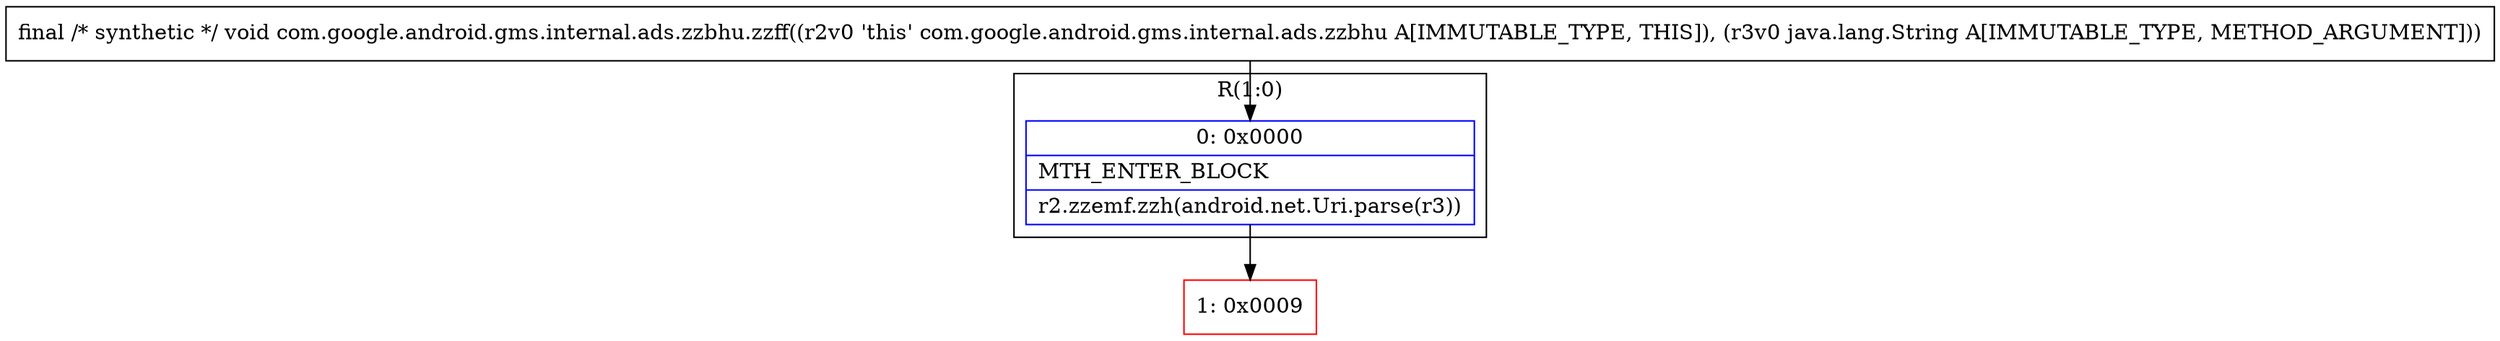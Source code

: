 digraph "CFG forcom.google.android.gms.internal.ads.zzbhu.zzff(Ljava\/lang\/String;)V" {
subgraph cluster_Region_357389828 {
label = "R(1:0)";
node [shape=record,color=blue];
Node_0 [shape=record,label="{0\:\ 0x0000|MTH_ENTER_BLOCK\l|r2.zzemf.zzh(android.net.Uri.parse(r3))\l}"];
}
Node_1 [shape=record,color=red,label="{1\:\ 0x0009}"];
MethodNode[shape=record,label="{final \/* synthetic *\/ void com.google.android.gms.internal.ads.zzbhu.zzff((r2v0 'this' com.google.android.gms.internal.ads.zzbhu A[IMMUTABLE_TYPE, THIS]), (r3v0 java.lang.String A[IMMUTABLE_TYPE, METHOD_ARGUMENT])) }"];
MethodNode -> Node_0;
Node_0 -> Node_1;
}

